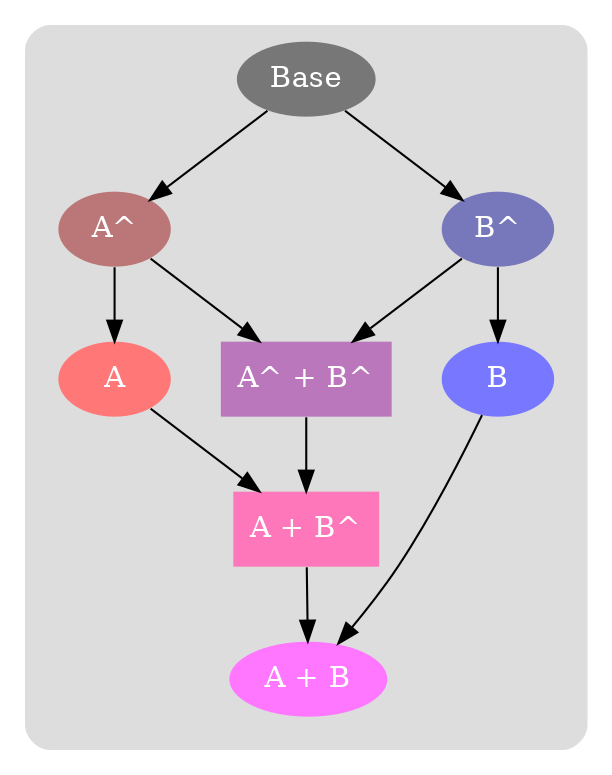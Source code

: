 digraph {
    bgcolor=invis
    graph [color=invis style=rounded]
    subgraph cluster_all
    {
        bgcolor="#dddddd"
        node [style="filled" fontcolor="white" color=invis]

        Base [fillcolor="#777777"]

        subgraph cluster_a
        {
            A1 [fillcolor="#BB7777" label="A^"]
            A [fillcolor="#FF7777"]
        }
        subgraph cluster_b
        {
            B1 [fillcolor="#7777BB" label="B^"]
            B [fillcolor="#7777FF"]
        }
        subgraph cluster_merges
        {
            AB [fillcolor="#FF77FF" label="A + B"]
            A1B1 [fillcolor="#BB77BB" label="A^ + B^" shape=rect]
            AB1 [fillcolor="#FF77BB" label="A + B^" shape=rect]
        }

        Base -> A1
        A1 -> A
        Base -> B1
        B1 -> B

        A1 -> A1B1
        B1 -> A1B1
        A -> AB1
        A1B1 -> AB1

        AB1 -> AB
        B -> AB
    }
}
